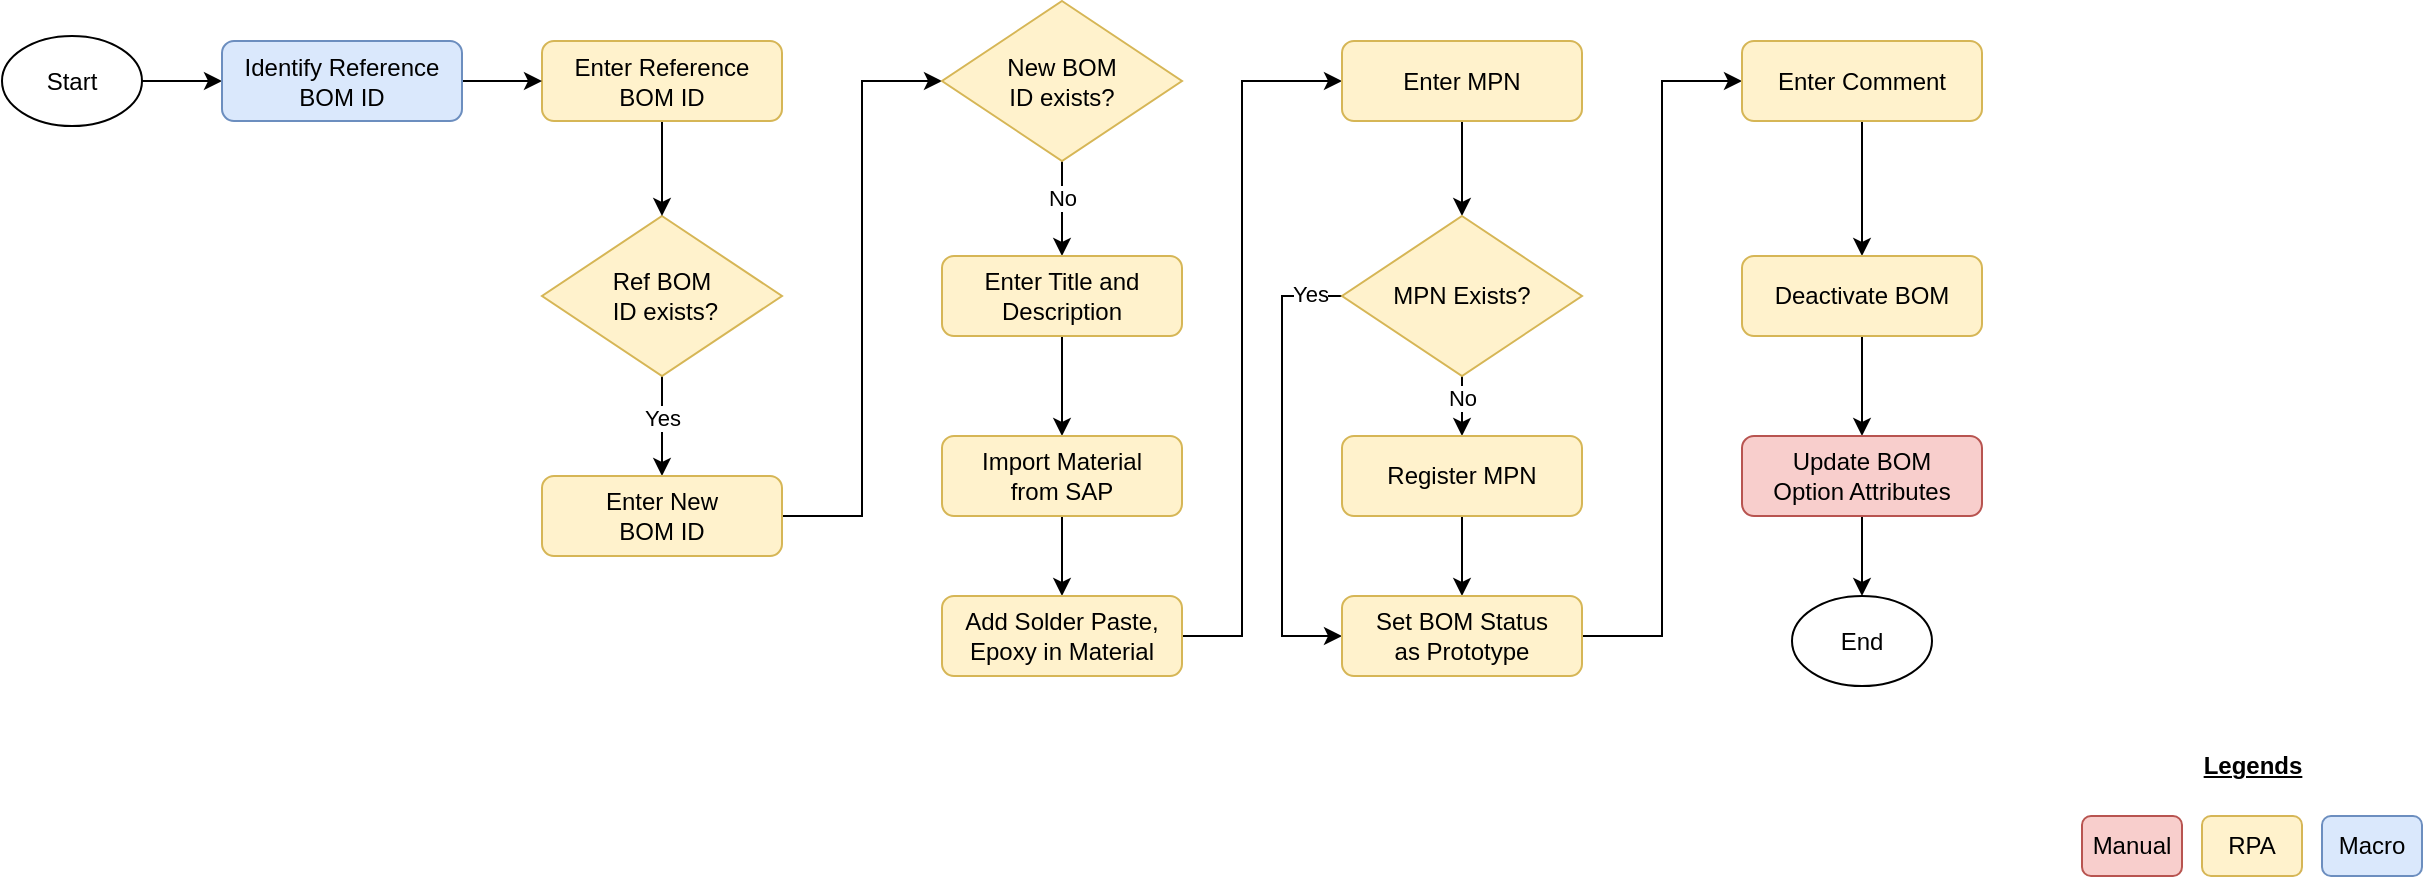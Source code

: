 <mxfile version="23.1.1" type="device">
  <diagram name="Page-1" id="4SSQID6_KFEqSqbC2IDF">
    <mxGraphModel dx="1050" dy="581" grid="1" gridSize="10" guides="1" tooltips="1" connect="1" arrows="1" fold="1" page="0" pageScale="1" pageWidth="827" pageHeight="1169" math="0" shadow="0">
      <root>
        <mxCell id="0" />
        <mxCell id="1" parent="0" />
        <mxCell id="4bZb9EZNsROhcdp3ug32-57" value="" style="edgeStyle=orthogonalEdgeStyle;rounded=0;orthogonalLoop=1;jettySize=auto;html=1;" edge="1" parent="1" source="4bZb9EZNsROhcdp3ug32-6" target="4bZb9EZNsROhcdp3ug32-10">
          <mxGeometry relative="1" as="geometry" />
        </mxCell>
        <mxCell id="4bZb9EZNsROhcdp3ug32-6" value="Start" style="ellipse;whiteSpace=wrap;html=1;" vertex="1" parent="1">
          <mxGeometry x="210" y="60" width="70" height="45" as="geometry" />
        </mxCell>
        <mxCell id="4bZb9EZNsROhcdp3ug32-54" value="" style="edgeStyle=orthogonalEdgeStyle;rounded=0;orthogonalLoop=1;jettySize=auto;html=1;" edge="1" parent="1" source="4bZb9EZNsROhcdp3ug32-7" target="4bZb9EZNsROhcdp3ug32-9">
          <mxGeometry relative="1" as="geometry" />
        </mxCell>
        <mxCell id="4bZb9EZNsROhcdp3ug32-69" value="Yes" style="edgeLabel;html=1;align=center;verticalAlign=middle;resizable=0;points=[];" vertex="1" connectable="0" parent="4bZb9EZNsROhcdp3ug32-54">
          <mxGeometry x="-0.152" relative="1" as="geometry">
            <mxPoint as="offset" />
          </mxGeometry>
        </mxCell>
        <mxCell id="4bZb9EZNsROhcdp3ug32-7" value="Ref BOM&lt;br&gt;&amp;nbsp;ID exists?" style="rhombus;whiteSpace=wrap;html=1;fillColor=#fff2cc;strokeColor=#d6b656;" vertex="1" parent="1">
          <mxGeometry x="480" y="150" width="120" height="80" as="geometry" />
        </mxCell>
        <mxCell id="4bZb9EZNsROhcdp3ug32-53" value="" style="edgeStyle=orthogonalEdgeStyle;rounded=0;orthogonalLoop=1;jettySize=auto;html=1;" edge="1" parent="1" source="4bZb9EZNsROhcdp3ug32-8" target="4bZb9EZNsROhcdp3ug32-7">
          <mxGeometry relative="1" as="geometry" />
        </mxCell>
        <mxCell id="4bZb9EZNsROhcdp3ug32-8" value="Enter Reference &lt;br&gt;BOM ID" style="rounded=1;whiteSpace=wrap;html=1;fontSize=12;glass=0;strokeWidth=1;shadow=0;fillColor=#fff2cc;strokeColor=#d6b656;" vertex="1" parent="1">
          <mxGeometry x="480" y="62.5" width="120" height="40" as="geometry" />
        </mxCell>
        <mxCell id="4bZb9EZNsROhcdp3ug32-55" style="edgeStyle=orthogonalEdgeStyle;rounded=0;orthogonalLoop=1;jettySize=auto;html=1;entryX=0;entryY=0.5;entryDx=0;entryDy=0;" edge="1" parent="1" source="4bZb9EZNsROhcdp3ug32-9" target="4bZb9EZNsROhcdp3ug32-11">
          <mxGeometry relative="1" as="geometry" />
        </mxCell>
        <mxCell id="4bZb9EZNsROhcdp3ug32-9" value="Enter New&lt;br&gt;BOM ID" style="rounded=1;whiteSpace=wrap;html=1;fontSize=12;glass=0;strokeWidth=1;shadow=0;fillColor=#fff2cc;strokeColor=#d6b656;" vertex="1" parent="1">
          <mxGeometry x="480" y="280" width="120" height="40" as="geometry" />
        </mxCell>
        <mxCell id="4bZb9EZNsROhcdp3ug32-56" value="" style="edgeStyle=orthogonalEdgeStyle;rounded=0;orthogonalLoop=1;jettySize=auto;html=1;" edge="1" parent="1" source="4bZb9EZNsROhcdp3ug32-10" target="4bZb9EZNsROhcdp3ug32-8">
          <mxGeometry relative="1" as="geometry" />
        </mxCell>
        <mxCell id="4bZb9EZNsROhcdp3ug32-10" value="Identify Reference &lt;br&gt;BOM ID" style="rounded=1;whiteSpace=wrap;html=1;fontSize=12;glass=0;strokeWidth=1;shadow=0;fillColor=#dae8fc;strokeColor=#6c8ebf;" vertex="1" parent="1">
          <mxGeometry x="320" y="62.5" width="120" height="40" as="geometry" />
        </mxCell>
        <mxCell id="4bZb9EZNsROhcdp3ug32-30" value="" style="edgeStyle=orthogonalEdgeStyle;rounded=0;orthogonalLoop=1;jettySize=auto;html=1;" edge="1" parent="1" source="4bZb9EZNsROhcdp3ug32-11" target="4bZb9EZNsROhcdp3ug32-12">
          <mxGeometry relative="1" as="geometry" />
        </mxCell>
        <mxCell id="4bZb9EZNsROhcdp3ug32-70" value="No" style="edgeLabel;html=1;align=center;verticalAlign=middle;resizable=0;points=[];" vertex="1" connectable="0" parent="4bZb9EZNsROhcdp3ug32-30">
          <mxGeometry x="-0.255" y="-1" relative="1" as="geometry">
            <mxPoint x="1" y="1" as="offset" />
          </mxGeometry>
        </mxCell>
        <mxCell id="4bZb9EZNsROhcdp3ug32-11" value="New BOM &lt;br&gt;ID exists?" style="rhombus;whiteSpace=wrap;html=1;fillColor=#fff2cc;strokeColor=#d6b656;" vertex="1" parent="1">
          <mxGeometry x="680" y="42.5" width="120" height="80" as="geometry" />
        </mxCell>
        <mxCell id="4bZb9EZNsROhcdp3ug32-44" value="" style="edgeStyle=orthogonalEdgeStyle;rounded=0;orthogonalLoop=1;jettySize=auto;html=1;" edge="1" parent="1" source="4bZb9EZNsROhcdp3ug32-12" target="4bZb9EZNsROhcdp3ug32-14">
          <mxGeometry relative="1" as="geometry" />
        </mxCell>
        <mxCell id="4bZb9EZNsROhcdp3ug32-12" value="Enter Title and Description" style="rounded=1;whiteSpace=wrap;html=1;fontSize=12;glass=0;strokeWidth=1;shadow=0;fillColor=#fff2cc;strokeColor=#d6b656;" vertex="1" parent="1">
          <mxGeometry x="680" y="170" width="120" height="40" as="geometry" />
        </mxCell>
        <mxCell id="4bZb9EZNsROhcdp3ug32-45" value="" style="edgeStyle=orthogonalEdgeStyle;rounded=0;orthogonalLoop=1;jettySize=auto;html=1;" edge="1" parent="1" source="4bZb9EZNsROhcdp3ug32-14" target="4bZb9EZNsROhcdp3ug32-15">
          <mxGeometry relative="1" as="geometry" />
        </mxCell>
        <mxCell id="4bZb9EZNsROhcdp3ug32-14" value="Import Material &lt;br&gt;from SAP" style="rounded=1;whiteSpace=wrap;html=1;fontSize=12;glass=0;strokeWidth=1;shadow=0;fillColor=#fff2cc;strokeColor=#d6b656;" vertex="1" parent="1">
          <mxGeometry x="680" y="260" width="120" height="40" as="geometry" />
        </mxCell>
        <mxCell id="4bZb9EZNsROhcdp3ug32-47" style="edgeStyle=orthogonalEdgeStyle;rounded=0;orthogonalLoop=1;jettySize=auto;html=1;entryX=0;entryY=0.5;entryDx=0;entryDy=0;" edge="1" parent="1" source="4bZb9EZNsROhcdp3ug32-15" target="4bZb9EZNsROhcdp3ug32-16">
          <mxGeometry relative="1" as="geometry">
            <Array as="points">
              <mxPoint x="830" y="360" />
              <mxPoint x="830" y="83" />
            </Array>
          </mxGeometry>
        </mxCell>
        <mxCell id="4bZb9EZNsROhcdp3ug32-15" value="Add Solder Paste, Epoxy in Material" style="rounded=1;whiteSpace=wrap;html=1;fontSize=12;glass=0;strokeWidth=1;shadow=0;fillColor=#fff2cc;strokeColor=#d6b656;" vertex="1" parent="1">
          <mxGeometry x="680" y="340" width="120" height="40" as="geometry" />
        </mxCell>
        <mxCell id="4bZb9EZNsROhcdp3ug32-35" value="" style="edgeStyle=orthogonalEdgeStyle;rounded=0;orthogonalLoop=1;jettySize=auto;html=1;" edge="1" parent="1" source="4bZb9EZNsROhcdp3ug32-16" target="4bZb9EZNsROhcdp3ug32-17">
          <mxGeometry relative="1" as="geometry" />
        </mxCell>
        <mxCell id="4bZb9EZNsROhcdp3ug32-16" value="Enter MPN" style="rounded=1;whiteSpace=wrap;html=1;fontSize=12;glass=0;strokeWidth=1;shadow=0;fillColor=#fff2cc;strokeColor=#d6b656;" vertex="1" parent="1">
          <mxGeometry x="880" y="62.5" width="120" height="40" as="geometry" />
        </mxCell>
        <mxCell id="4bZb9EZNsROhcdp3ug32-38" style="edgeStyle=orthogonalEdgeStyle;rounded=0;orthogonalLoop=1;jettySize=auto;html=1;entryX=0.5;entryY=0;entryDx=0;entryDy=0;" edge="1" parent="1" source="4bZb9EZNsROhcdp3ug32-17" target="4bZb9EZNsROhcdp3ug32-18">
          <mxGeometry relative="1" as="geometry" />
        </mxCell>
        <mxCell id="4bZb9EZNsROhcdp3ug32-71" value="No" style="edgeLabel;html=1;align=center;verticalAlign=middle;resizable=0;points=[];" vertex="1" connectable="0" parent="4bZb9EZNsROhcdp3ug32-38">
          <mxGeometry x="0.208" relative="1" as="geometry">
            <mxPoint y="1" as="offset" />
          </mxGeometry>
        </mxCell>
        <mxCell id="4bZb9EZNsROhcdp3ug32-72" style="edgeStyle=orthogonalEdgeStyle;rounded=0;orthogonalLoop=1;jettySize=auto;html=1;entryX=0;entryY=0.5;entryDx=0;entryDy=0;" edge="1" parent="1" source="4bZb9EZNsROhcdp3ug32-17" target="4bZb9EZNsROhcdp3ug32-19">
          <mxGeometry relative="1" as="geometry">
            <Array as="points">
              <mxPoint x="850" y="190" />
              <mxPoint x="850" y="360" />
            </Array>
          </mxGeometry>
        </mxCell>
        <mxCell id="4bZb9EZNsROhcdp3ug32-73" value="Yes" style="edgeLabel;html=1;align=center;verticalAlign=middle;resizable=0;points=[];" vertex="1" connectable="0" parent="4bZb9EZNsROhcdp3ug32-72">
          <mxGeometry x="-0.871" y="1" relative="1" as="geometry">
            <mxPoint x="-1" y="-2" as="offset" />
          </mxGeometry>
        </mxCell>
        <mxCell id="4bZb9EZNsROhcdp3ug32-17" value="MPN Exists?" style="rhombus;whiteSpace=wrap;html=1;fillColor=#fff2cc;strokeColor=#d6b656;" vertex="1" parent="1">
          <mxGeometry x="880" y="150" width="120" height="80" as="geometry" />
        </mxCell>
        <mxCell id="4bZb9EZNsROhcdp3ug32-39" value="" style="edgeStyle=orthogonalEdgeStyle;rounded=0;orthogonalLoop=1;jettySize=auto;html=1;" edge="1" parent="1" source="4bZb9EZNsROhcdp3ug32-18" target="4bZb9EZNsROhcdp3ug32-19">
          <mxGeometry relative="1" as="geometry" />
        </mxCell>
        <mxCell id="4bZb9EZNsROhcdp3ug32-18" value="Register MPN" style="rounded=1;whiteSpace=wrap;html=1;fontSize=12;glass=0;strokeWidth=1;shadow=0;fillColor=#fff2cc;strokeColor=#d6b656;" vertex="1" parent="1">
          <mxGeometry x="880" y="260" width="120" height="40" as="geometry" />
        </mxCell>
        <mxCell id="4bZb9EZNsROhcdp3ug32-60" style="edgeStyle=orthogonalEdgeStyle;rounded=0;orthogonalLoop=1;jettySize=auto;html=1;entryX=0;entryY=0.5;entryDx=0;entryDy=0;" edge="1" parent="1" source="4bZb9EZNsROhcdp3ug32-19" target="4bZb9EZNsROhcdp3ug32-20">
          <mxGeometry relative="1" as="geometry" />
        </mxCell>
        <mxCell id="4bZb9EZNsROhcdp3ug32-19" value="Set BOM Status &lt;br&gt;as Prototype" style="rounded=1;whiteSpace=wrap;html=1;fontSize=12;glass=0;strokeWidth=1;shadow=0;fillColor=#fff2cc;strokeColor=#d6b656;" vertex="1" parent="1">
          <mxGeometry x="880" y="340" width="120" height="40" as="geometry" />
        </mxCell>
        <mxCell id="4bZb9EZNsROhcdp3ug32-41" value="" style="edgeStyle=orthogonalEdgeStyle;rounded=0;orthogonalLoop=1;jettySize=auto;html=1;" edge="1" parent="1" source="4bZb9EZNsROhcdp3ug32-20" target="4bZb9EZNsROhcdp3ug32-21">
          <mxGeometry relative="1" as="geometry" />
        </mxCell>
        <mxCell id="4bZb9EZNsROhcdp3ug32-20" value="Enter Comment" style="rounded=1;whiteSpace=wrap;html=1;fontSize=12;glass=0;strokeWidth=1;shadow=0;fillColor=#fff2cc;strokeColor=#d6b656;" vertex="1" parent="1">
          <mxGeometry x="1080" y="62.5" width="120" height="40" as="geometry" />
        </mxCell>
        <mxCell id="4bZb9EZNsROhcdp3ug32-58" value="" style="edgeStyle=orthogonalEdgeStyle;rounded=0;orthogonalLoop=1;jettySize=auto;html=1;" edge="1" parent="1" source="4bZb9EZNsROhcdp3ug32-21" target="4bZb9EZNsROhcdp3ug32-43">
          <mxGeometry relative="1" as="geometry" />
        </mxCell>
        <mxCell id="4bZb9EZNsROhcdp3ug32-21" value="Deactivate BOM" style="rounded=1;whiteSpace=wrap;html=1;fontSize=12;glass=0;strokeWidth=1;shadow=0;fillColor=#fff2cc;strokeColor=#d6b656;" vertex="1" parent="1">
          <mxGeometry x="1080" y="170" width="120" height="40" as="geometry" />
        </mxCell>
        <mxCell id="4bZb9EZNsROhcdp3ug32-23" value="End" style="ellipse;whiteSpace=wrap;html=1;" vertex="1" parent="1">
          <mxGeometry x="1105" y="340" width="70" height="45" as="geometry" />
        </mxCell>
        <mxCell id="4bZb9EZNsROhcdp3ug32-59" value="" style="edgeStyle=orthogonalEdgeStyle;rounded=0;orthogonalLoop=1;jettySize=auto;html=1;" edge="1" parent="1" source="4bZb9EZNsROhcdp3ug32-43" target="4bZb9EZNsROhcdp3ug32-23">
          <mxGeometry relative="1" as="geometry" />
        </mxCell>
        <mxCell id="4bZb9EZNsROhcdp3ug32-43" value="Update BOM &lt;br&gt;Option Attributes" style="rounded=1;whiteSpace=wrap;html=1;fontSize=12;glass=0;strokeWidth=1;shadow=0;fillColor=#f8cecc;strokeColor=#b85450;" vertex="1" parent="1">
          <mxGeometry x="1080" y="260" width="120" height="40" as="geometry" />
        </mxCell>
        <mxCell id="4bZb9EZNsROhcdp3ug32-48" style="edgeStyle=orthogonalEdgeStyle;rounded=0;orthogonalLoop=1;jettySize=auto;html=1;exitX=0.5;exitY=1;exitDx=0;exitDy=0;" edge="1" parent="1" source="4bZb9EZNsROhcdp3ug32-10" target="4bZb9EZNsROhcdp3ug32-10">
          <mxGeometry relative="1" as="geometry" />
        </mxCell>
        <mxCell id="4bZb9EZNsROhcdp3ug32-61" value="RPA" style="rounded=1;whiteSpace=wrap;html=1;fontSize=12;glass=0;strokeWidth=1;shadow=0;fillColor=#fff2cc;strokeColor=#d6b656;" vertex="1" parent="1">
          <mxGeometry x="1310" y="450" width="50" height="30" as="geometry" />
        </mxCell>
        <mxCell id="4bZb9EZNsROhcdp3ug32-64" value="&lt;b&gt;&lt;u&gt;Legends&lt;/u&gt;&lt;/b&gt;" style="text;html=1;align=center;verticalAlign=middle;resizable=0;points=[];autosize=1;strokeColor=none;fillColor=none;" vertex="1" parent="1">
          <mxGeometry x="1300" y="410" width="70" height="30" as="geometry" />
        </mxCell>
        <mxCell id="4bZb9EZNsROhcdp3ug32-67" value="Manual" style="rounded=1;whiteSpace=wrap;html=1;fontSize=12;glass=0;strokeWidth=1;shadow=0;fillColor=#f8cecc;strokeColor=#b85450;" vertex="1" parent="1">
          <mxGeometry x="1250" y="450" width="50" height="30" as="geometry" />
        </mxCell>
        <mxCell id="4bZb9EZNsROhcdp3ug32-68" value="Macro" style="rounded=1;whiteSpace=wrap;html=1;fontSize=12;glass=0;strokeWidth=1;shadow=0;fillColor=#dae8fc;strokeColor=#6c8ebf;" vertex="1" parent="1">
          <mxGeometry x="1370" y="450" width="50" height="30" as="geometry" />
        </mxCell>
      </root>
    </mxGraphModel>
  </diagram>
</mxfile>
